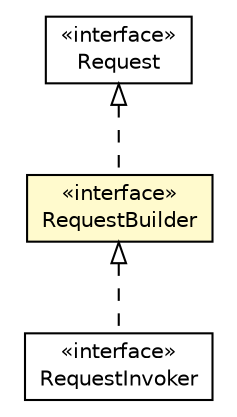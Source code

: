 #!/usr/local/bin/dot
#
# Class diagram 
# Generated by UMLGraph version R5_6-24-gf6e263 (http://www.umlgraph.org/)
#

digraph G {
	edge [fontname="Helvetica",fontsize=10,labelfontname="Helvetica",labelfontsize=10];
	node [fontname="Helvetica",fontsize=10,shape=plaintext];
	nodesep=0.25;
	ranksep=0.5;
	// io.reinert.requestor.RequestBuilder
	c23484 [label=<<table title="io.reinert.requestor.RequestBuilder" border="0" cellborder="1" cellspacing="0" cellpadding="2" port="p" bgcolor="lemonChiffon" href="./RequestBuilder.html">
		<tr><td><table border="0" cellspacing="0" cellpadding="1">
<tr><td align="center" balign="center"> &#171;interface&#187; </td></tr>
<tr><td align="center" balign="center"> RequestBuilder </td></tr>
		</table></td></tr>
		</table>>, URL="./RequestBuilder.html", fontname="Helvetica", fontcolor="black", fontsize=10.0];
	// io.reinert.requestor.Request
	c23521 [label=<<table title="io.reinert.requestor.Request" border="0" cellborder="1" cellspacing="0" cellpadding="2" port="p" href="./Request.html">
		<tr><td><table border="0" cellspacing="0" cellpadding="1">
<tr><td align="center" balign="center"> &#171;interface&#187; </td></tr>
<tr><td align="center" balign="center"> Request </td></tr>
		</table></td></tr>
		</table>>, URL="./Request.html", fontname="Helvetica", fontcolor="black", fontsize=10.0];
	// io.reinert.requestor.RequestInvoker
	c23523 [label=<<table title="io.reinert.requestor.RequestInvoker" border="0" cellborder="1" cellspacing="0" cellpadding="2" port="p" href="./RequestInvoker.html">
		<tr><td><table border="0" cellspacing="0" cellpadding="1">
<tr><td align="center" balign="center"> &#171;interface&#187; </td></tr>
<tr><td align="center" balign="center"> RequestInvoker </td></tr>
		</table></td></tr>
		</table>>, URL="./RequestInvoker.html", fontname="Helvetica", fontcolor="black", fontsize=10.0];
	//io.reinert.requestor.RequestBuilder implements io.reinert.requestor.Request
	c23521:p -> c23484:p [dir=back,arrowtail=empty,style=dashed];
	//io.reinert.requestor.RequestInvoker implements io.reinert.requestor.RequestBuilder
	c23484:p -> c23523:p [dir=back,arrowtail=empty,style=dashed];
}

